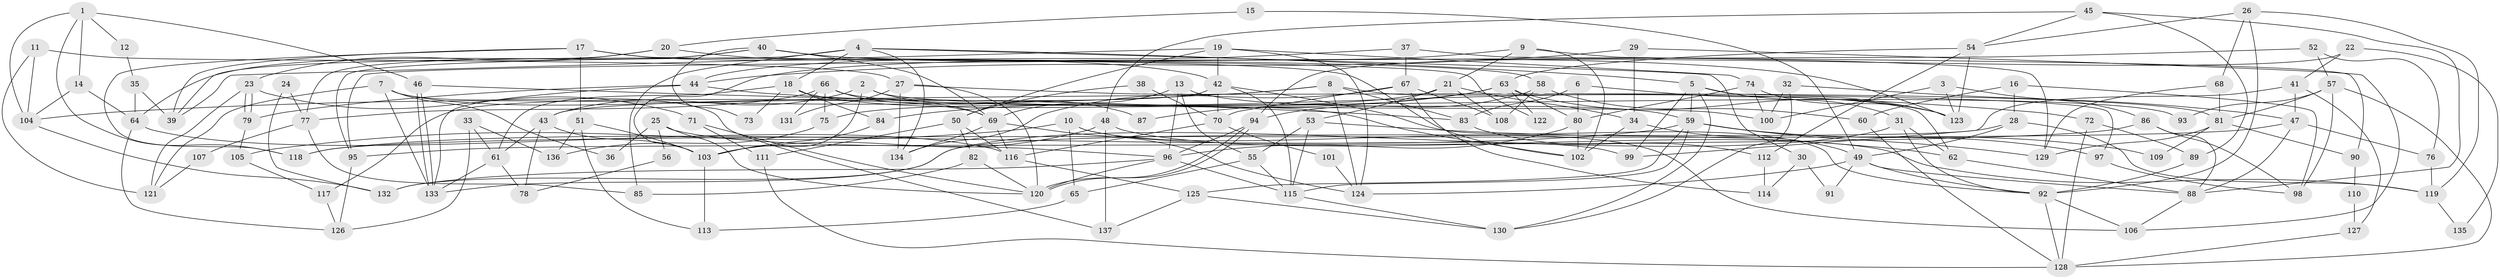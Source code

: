 // coarse degree distribution, {5: 0.14772727272727273, 4: 0.2159090909090909, 3: 0.17045454545454544, 10: 0.045454545454545456, 7: 0.10227272727272728, 6: 0.11363636363636363, 9: 0.056818181818181816, 2: 0.11363636363636363, 8: 0.03409090909090909}
// Generated by graph-tools (version 1.1) at 2025/23/03/03/25 07:23:56]
// undirected, 137 vertices, 274 edges
graph export_dot {
graph [start="1"]
  node [color=gray90,style=filled];
  1;
  2;
  3;
  4;
  5;
  6;
  7;
  8;
  9;
  10;
  11;
  12;
  13;
  14;
  15;
  16;
  17;
  18;
  19;
  20;
  21;
  22;
  23;
  24;
  25;
  26;
  27;
  28;
  29;
  30;
  31;
  32;
  33;
  34;
  35;
  36;
  37;
  38;
  39;
  40;
  41;
  42;
  43;
  44;
  45;
  46;
  47;
  48;
  49;
  50;
  51;
  52;
  53;
  54;
  55;
  56;
  57;
  58;
  59;
  60;
  61;
  62;
  63;
  64;
  65;
  66;
  67;
  68;
  69;
  70;
  71;
  72;
  73;
  74;
  75;
  76;
  77;
  78;
  79;
  80;
  81;
  82;
  83;
  84;
  85;
  86;
  87;
  88;
  89;
  90;
  91;
  92;
  93;
  94;
  95;
  96;
  97;
  98;
  99;
  100;
  101;
  102;
  103;
  104;
  105;
  106;
  107;
  108;
  109;
  110;
  111;
  112;
  113;
  114;
  115;
  116;
  117;
  118;
  119;
  120;
  121;
  122;
  123;
  124;
  125;
  126;
  127;
  128;
  129;
  130;
  131;
  132;
  133;
  134;
  135;
  136;
  137;
  1 -- 118;
  1 -- 14;
  1 -- 12;
  1 -- 46;
  1 -- 104;
  2 -- 103;
  2 -- 100;
  2 -- 43;
  2 -- 87;
  3 -- 86;
  3 -- 123;
  3 -- 100;
  4 -- 85;
  4 -- 18;
  4 -- 5;
  4 -- 30;
  4 -- 95;
  4 -- 134;
  5 -- 31;
  5 -- 59;
  5 -- 97;
  5 -- 99;
  5 -- 130;
  6 -- 80;
  6 -- 83;
  6 -- 123;
  7 -- 121;
  7 -- 69;
  7 -- 36;
  7 -- 133;
  7 -- 137;
  8 -- 43;
  8 -- 62;
  8 -- 83;
  8 -- 104;
  8 -- 124;
  9 -- 129;
  9 -- 102;
  9 -- 21;
  9 -- 103;
  10 -- 105;
  10 -- 65;
  10 -- 99;
  10 -- 106;
  11 -- 27;
  11 -- 104;
  11 -- 121;
  12 -- 35;
  13 -- 59;
  13 -- 96;
  13 -- 55;
  13 -- 69;
  14 -- 64;
  14 -- 104;
  15 -- 20;
  15 -- 49;
  16 -- 60;
  16 -- 28;
  16 -- 98;
  17 -- 39;
  17 -- 42;
  17 -- 51;
  17 -- 118;
  17 -- 122;
  18 -- 61;
  18 -- 84;
  18 -- 73;
  18 -- 102;
  19 -- 74;
  19 -- 124;
  19 -- 39;
  19 -- 42;
  19 -- 50;
  20 -- 23;
  20 -- 102;
  20 -- 39;
  21 -- 53;
  21 -- 34;
  21 -- 75;
  21 -- 108;
  22 -- 41;
  22 -- 94;
  22 -- 135;
  23 -- 79;
  23 -- 79;
  23 -- 71;
  23 -- 121;
  24 -- 77;
  24 -- 132;
  25 -- 120;
  25 -- 96;
  25 -- 36;
  25 -- 56;
  26 -- 92;
  26 -- 119;
  26 -- 54;
  26 -- 68;
  27 -- 81;
  27 -- 134;
  27 -- 120;
  27 -- 131;
  28 -- 132;
  28 -- 49;
  28 -- 119;
  29 -- 106;
  29 -- 44;
  29 -- 34;
  30 -- 114;
  30 -- 91;
  31 -- 133;
  31 -- 92;
  31 -- 62;
  32 -- 100;
  32 -- 130;
  32 -- 47;
  33 -- 126;
  33 -- 61;
  33 -- 136;
  34 -- 49;
  34 -- 102;
  35 -- 39;
  35 -- 64;
  37 -- 67;
  37 -- 44;
  37 -- 90;
  38 -- 50;
  38 -- 70;
  40 -- 58;
  40 -- 69;
  40 -- 64;
  40 -- 73;
  40 -- 77;
  40 -- 123;
  41 -- 47;
  41 -- 99;
  41 -- 127;
  42 -- 115;
  42 -- 70;
  42 -- 92;
  42 -- 117;
  43 -- 103;
  43 -- 61;
  43 -- 78;
  44 -- 72;
  44 -- 133;
  44 -- 79;
  45 -- 54;
  45 -- 88;
  45 -- 48;
  45 -- 89;
  46 -- 133;
  46 -- 133;
  46 -- 83;
  47 -- 118;
  47 -- 76;
  47 -- 88;
  48 -- 137;
  48 -- 103;
  48 -- 119;
  49 -- 92;
  49 -- 88;
  49 -- 91;
  49 -- 124;
  50 -- 116;
  50 -- 82;
  50 -- 111;
  51 -- 103;
  51 -- 113;
  51 -- 136;
  52 -- 95;
  52 -- 76;
  52 -- 57;
  53 -- 115;
  53 -- 62;
  53 -- 55;
  54 -- 123;
  54 -- 63;
  54 -- 112;
  55 -- 65;
  55 -- 115;
  56 -- 78;
  57 -- 98;
  57 -- 81;
  57 -- 93;
  57 -- 128;
  58 -- 108;
  58 -- 94;
  58 -- 60;
  59 -- 115;
  59 -- 97;
  59 -- 109;
  59 -- 118;
  59 -- 125;
  59 -- 129;
  60 -- 128;
  61 -- 133;
  61 -- 78;
  62 -- 88;
  63 -- 123;
  63 -- 80;
  63 -- 84;
  63 -- 87;
  63 -- 122;
  64 -- 116;
  64 -- 126;
  65 -- 113;
  66 -- 75;
  66 -- 69;
  66 -- 77;
  66 -- 93;
  66 -- 131;
  67 -- 134;
  67 -- 70;
  67 -- 108;
  67 -- 114;
  68 -- 129;
  68 -- 81;
  69 -- 124;
  69 -- 116;
  69 -- 134;
  70 -- 116;
  70 -- 101;
  71 -- 111;
  71 -- 120;
  72 -- 89;
  72 -- 128;
  74 -- 123;
  74 -- 80;
  74 -- 100;
  75 -- 136;
  76 -- 119;
  77 -- 85;
  77 -- 107;
  79 -- 105;
  80 -- 102;
  80 -- 96;
  81 -- 90;
  81 -- 109;
  81 -- 129;
  82 -- 120;
  82 -- 85;
  83 -- 112;
  84 -- 103;
  86 -- 98;
  86 -- 88;
  86 -- 95;
  88 -- 106;
  89 -- 92;
  90 -- 110;
  92 -- 106;
  92 -- 128;
  94 -- 120;
  94 -- 120;
  94 -- 96;
  95 -- 126;
  96 -- 120;
  96 -- 115;
  96 -- 132;
  97 -- 98;
  101 -- 124;
  103 -- 113;
  104 -- 132;
  105 -- 117;
  107 -- 121;
  110 -- 127;
  111 -- 128;
  112 -- 114;
  115 -- 130;
  116 -- 125;
  117 -- 126;
  119 -- 135;
  125 -- 130;
  125 -- 137;
  127 -- 128;
}
